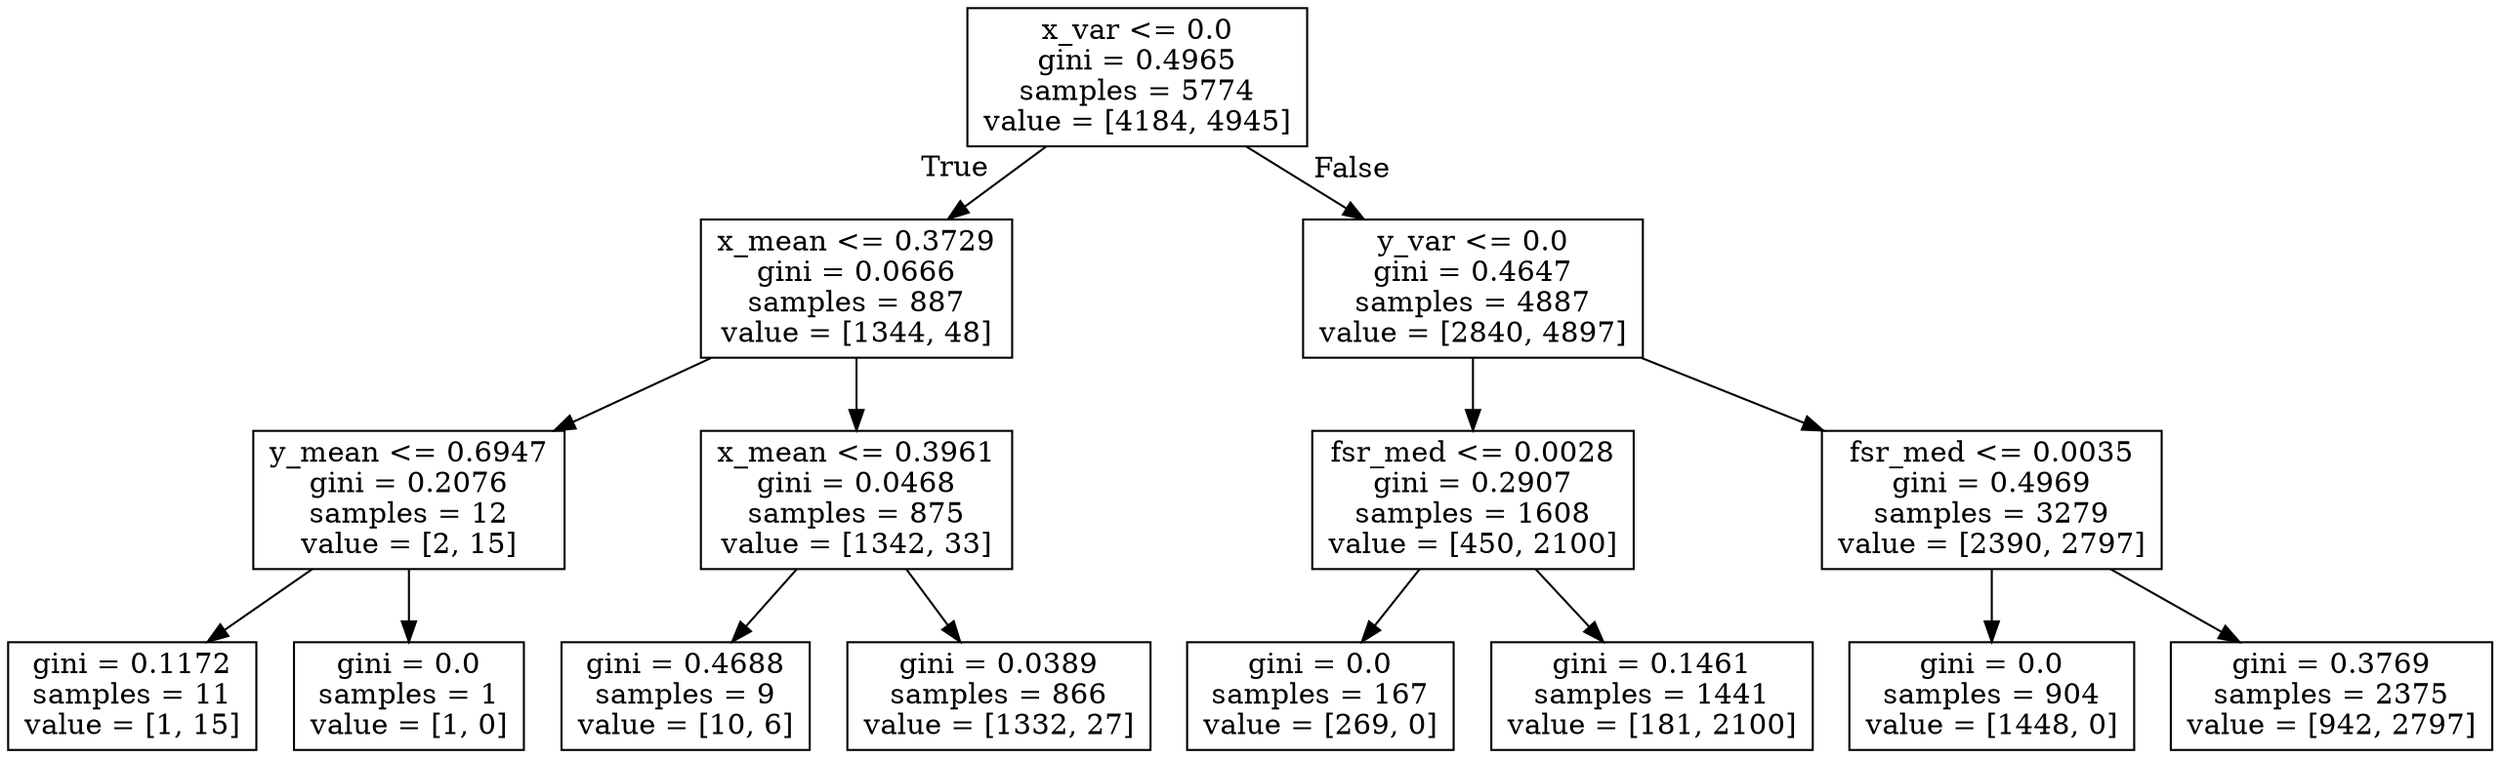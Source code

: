 digraph Tree {
node [shape=box] ;
0 [label="x_var <= 0.0\ngini = 0.4965\nsamples = 5774\nvalue = [4184, 4945]"] ;
1 [label="x_mean <= 0.3729\ngini = 0.0666\nsamples = 887\nvalue = [1344, 48]"] ;
0 -> 1 [labeldistance=2.5, labelangle=45, headlabel="True"] ;
2 [label="y_mean <= 0.6947\ngini = 0.2076\nsamples = 12\nvalue = [2, 15]"] ;
1 -> 2 ;
3 [label="gini = 0.1172\nsamples = 11\nvalue = [1, 15]"] ;
2 -> 3 ;
4 [label="gini = 0.0\nsamples = 1\nvalue = [1, 0]"] ;
2 -> 4 ;
5 [label="x_mean <= 0.3961\ngini = 0.0468\nsamples = 875\nvalue = [1342, 33]"] ;
1 -> 5 ;
6 [label="gini = 0.4688\nsamples = 9\nvalue = [10, 6]"] ;
5 -> 6 ;
7 [label="gini = 0.0389\nsamples = 866\nvalue = [1332, 27]"] ;
5 -> 7 ;
8 [label="y_var <= 0.0\ngini = 0.4647\nsamples = 4887\nvalue = [2840, 4897]"] ;
0 -> 8 [labeldistance=2.5, labelangle=-45, headlabel="False"] ;
9 [label="fsr_med <= 0.0028\ngini = 0.2907\nsamples = 1608\nvalue = [450, 2100]"] ;
8 -> 9 ;
10 [label="gini = 0.0\nsamples = 167\nvalue = [269, 0]"] ;
9 -> 10 ;
11 [label="gini = 0.1461\nsamples = 1441\nvalue = [181, 2100]"] ;
9 -> 11 ;
12 [label="fsr_med <= 0.0035\ngini = 0.4969\nsamples = 3279\nvalue = [2390, 2797]"] ;
8 -> 12 ;
13 [label="gini = 0.0\nsamples = 904\nvalue = [1448, 0]"] ;
12 -> 13 ;
14 [label="gini = 0.3769\nsamples = 2375\nvalue = [942, 2797]"] ;
12 -> 14 ;
}